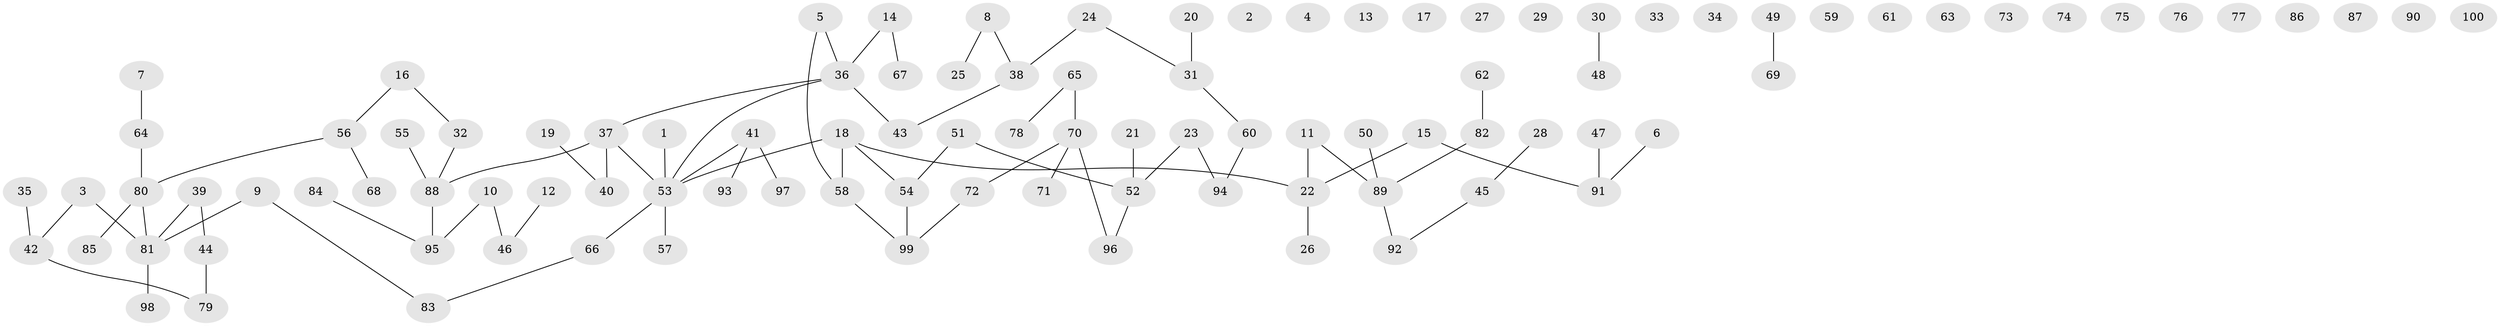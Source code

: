 // Generated by graph-tools (version 1.1) at 2025/33/03/09/25 02:33:52]
// undirected, 100 vertices, 84 edges
graph export_dot {
graph [start="1"]
  node [color=gray90,style=filled];
  1;
  2;
  3;
  4;
  5;
  6;
  7;
  8;
  9;
  10;
  11;
  12;
  13;
  14;
  15;
  16;
  17;
  18;
  19;
  20;
  21;
  22;
  23;
  24;
  25;
  26;
  27;
  28;
  29;
  30;
  31;
  32;
  33;
  34;
  35;
  36;
  37;
  38;
  39;
  40;
  41;
  42;
  43;
  44;
  45;
  46;
  47;
  48;
  49;
  50;
  51;
  52;
  53;
  54;
  55;
  56;
  57;
  58;
  59;
  60;
  61;
  62;
  63;
  64;
  65;
  66;
  67;
  68;
  69;
  70;
  71;
  72;
  73;
  74;
  75;
  76;
  77;
  78;
  79;
  80;
  81;
  82;
  83;
  84;
  85;
  86;
  87;
  88;
  89;
  90;
  91;
  92;
  93;
  94;
  95;
  96;
  97;
  98;
  99;
  100;
  1 -- 53;
  3 -- 42;
  3 -- 81;
  5 -- 36;
  5 -- 58;
  6 -- 91;
  7 -- 64;
  8 -- 25;
  8 -- 38;
  9 -- 81;
  9 -- 83;
  10 -- 46;
  10 -- 95;
  11 -- 22;
  11 -- 89;
  12 -- 46;
  14 -- 36;
  14 -- 67;
  15 -- 22;
  15 -- 91;
  16 -- 32;
  16 -- 56;
  18 -- 22;
  18 -- 53;
  18 -- 54;
  18 -- 58;
  19 -- 40;
  20 -- 31;
  21 -- 52;
  22 -- 26;
  23 -- 52;
  23 -- 94;
  24 -- 31;
  24 -- 38;
  28 -- 45;
  30 -- 48;
  31 -- 60;
  32 -- 88;
  35 -- 42;
  36 -- 37;
  36 -- 43;
  36 -- 53;
  37 -- 40;
  37 -- 53;
  37 -- 88;
  38 -- 43;
  39 -- 44;
  39 -- 81;
  41 -- 53;
  41 -- 93;
  41 -- 97;
  42 -- 79;
  44 -- 79;
  45 -- 92;
  47 -- 91;
  49 -- 69;
  50 -- 89;
  51 -- 52;
  51 -- 54;
  52 -- 96;
  53 -- 57;
  53 -- 66;
  54 -- 99;
  55 -- 88;
  56 -- 68;
  56 -- 80;
  58 -- 99;
  60 -- 94;
  62 -- 82;
  64 -- 80;
  65 -- 70;
  65 -- 78;
  66 -- 83;
  70 -- 71;
  70 -- 72;
  70 -- 96;
  72 -- 99;
  80 -- 81;
  80 -- 85;
  81 -- 98;
  82 -- 89;
  84 -- 95;
  88 -- 95;
  89 -- 92;
}
